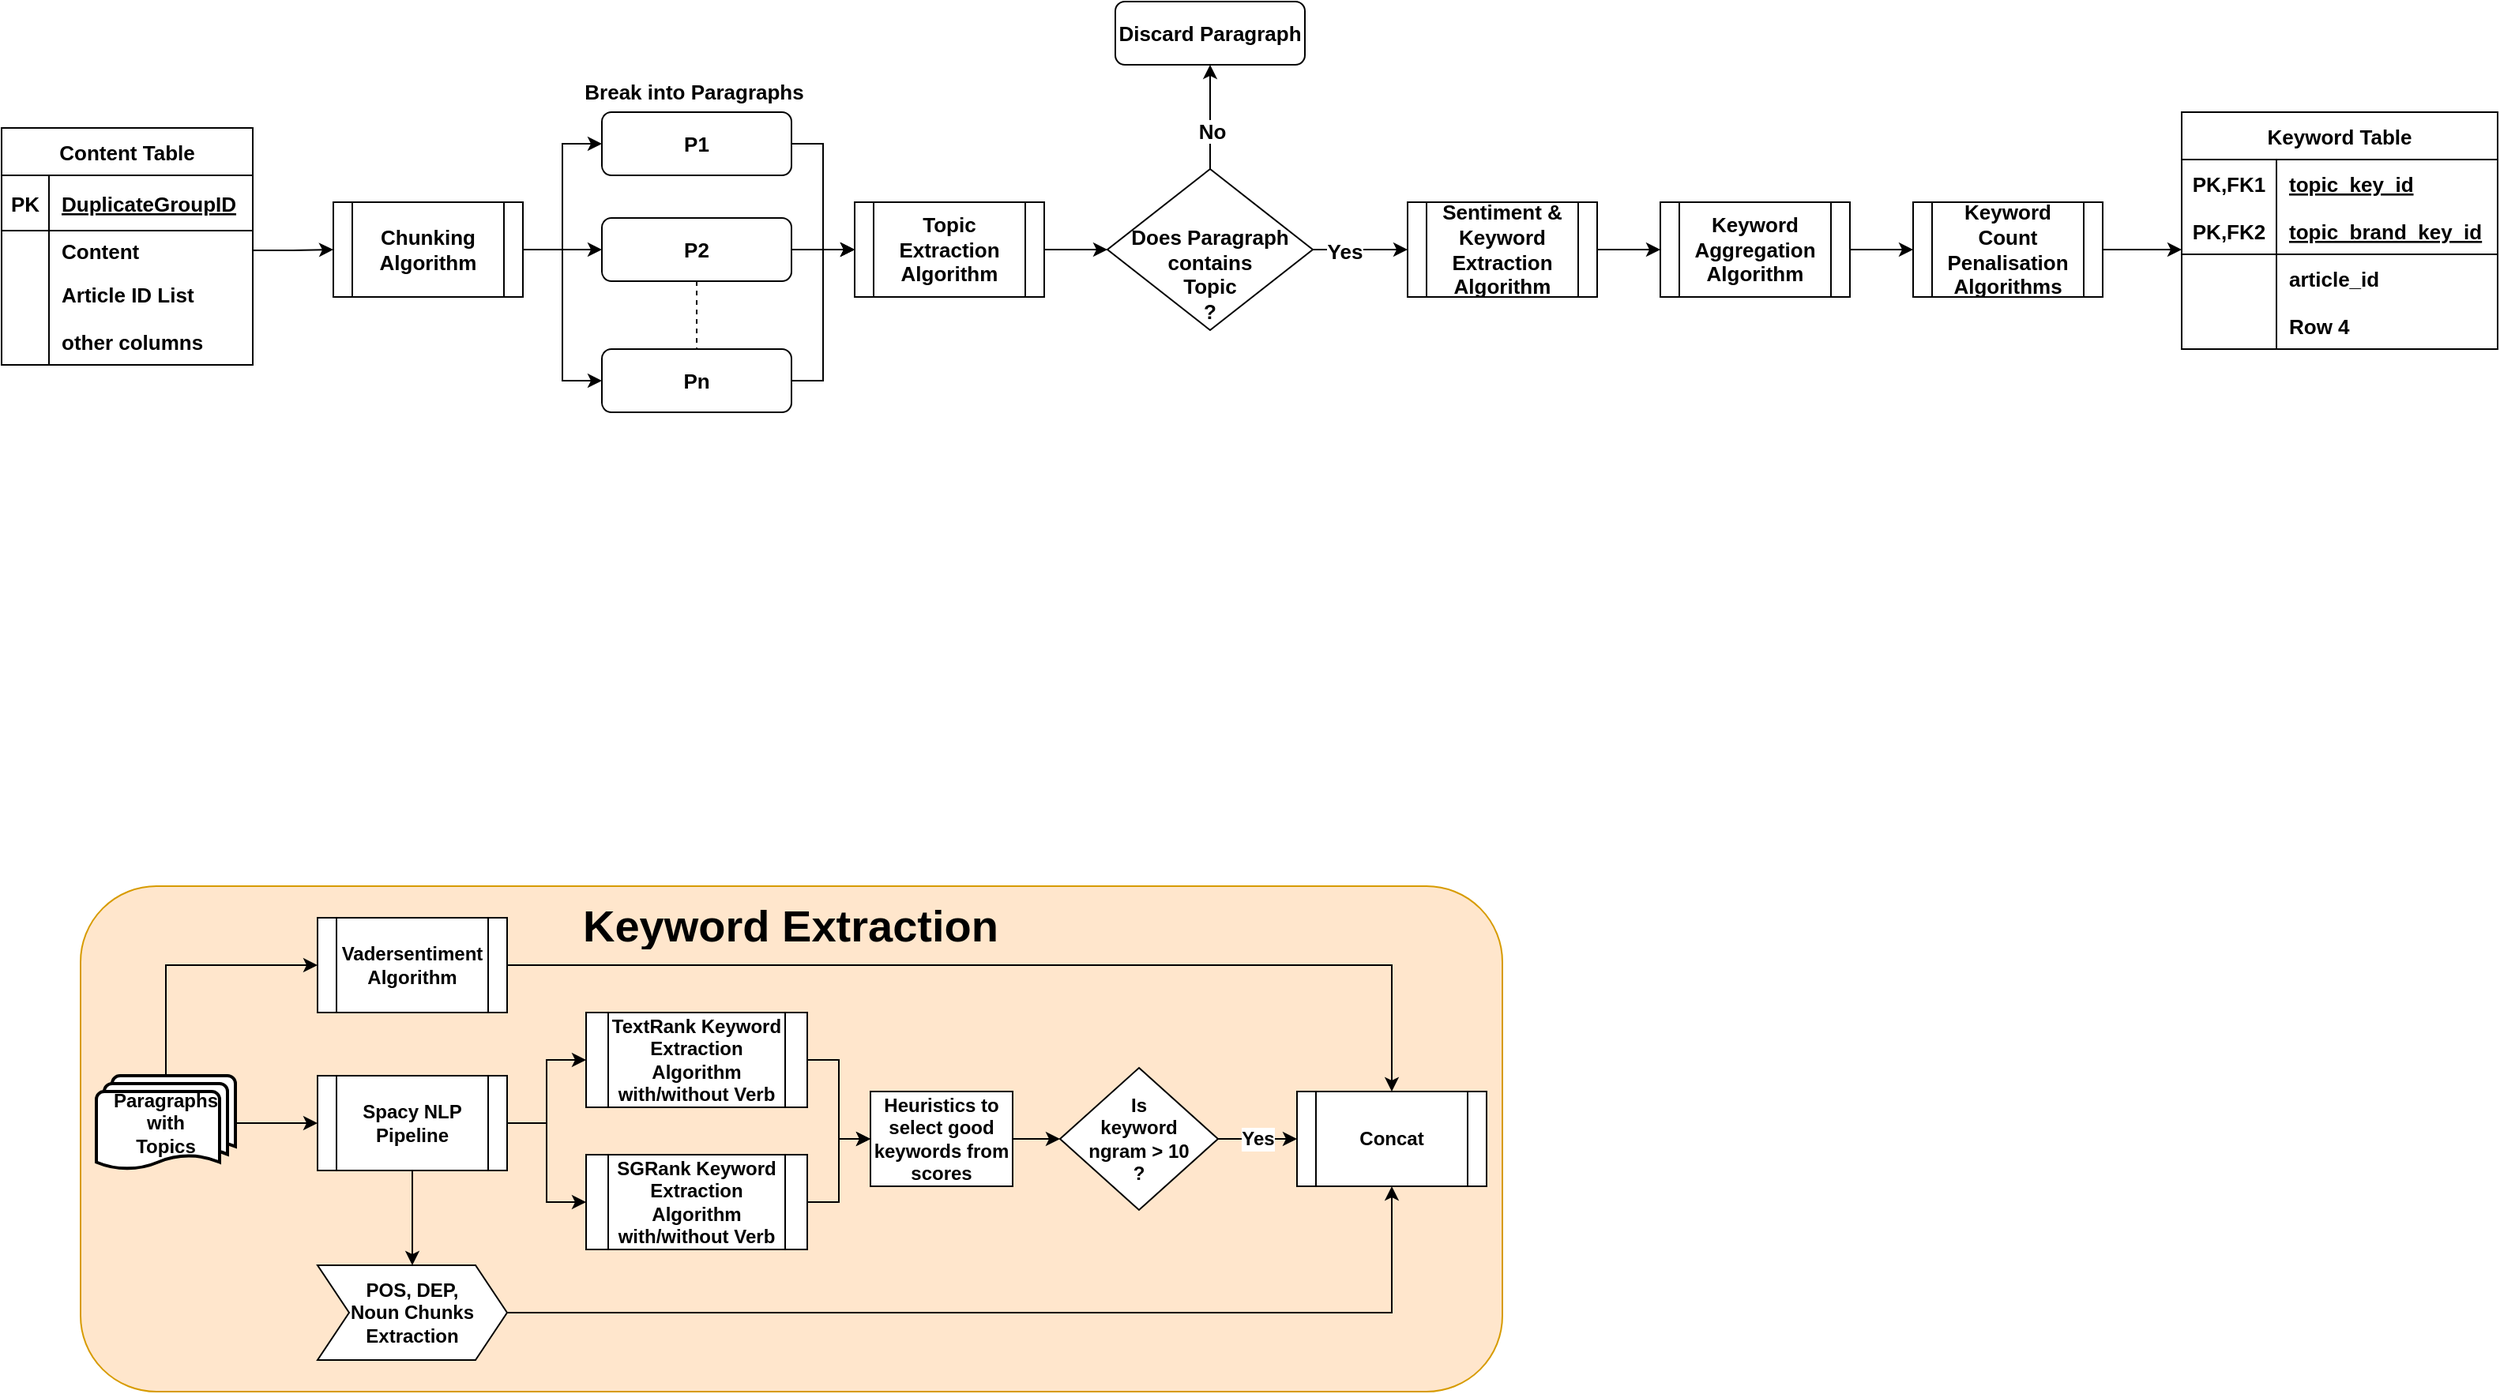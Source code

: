 <mxfile version="19.0.0" type="github">
  <diagram id="e7zzN5IPQSMmDOYIE2wS" name="Page-1">
    <mxGraphModel dx="2645" dy="1195" grid="1" gridSize="10" guides="1" tooltips="1" connect="1" arrows="1" fold="1" page="1" pageScale="1" pageWidth="850" pageHeight="1100" math="0" shadow="0">
      <root>
        <mxCell id="0" />
        <mxCell id="1" parent="0" />
        <mxCell id="L4XkyH18cuY4Jyip78m7-1" value="Content Table" style="shape=table;startSize=30;container=1;collapsible=1;childLayout=tableLayout;fixedRows=1;rowLines=0;fontStyle=1;align=center;resizeLast=1;fontSize=13;" vertex="1" parent="1">
          <mxGeometry x="-790" y="420" width="159" height="150" as="geometry" />
        </mxCell>
        <mxCell id="L4XkyH18cuY4Jyip78m7-2" value="" style="shape=tableRow;horizontal=0;startSize=0;swimlaneHead=0;swimlaneBody=0;fillColor=none;collapsible=0;dropTarget=0;points=[[0,0.5],[1,0.5]];portConstraint=eastwest;top=0;left=0;right=0;bottom=1;fontSize=13;fontStyle=1" vertex="1" parent="L4XkyH18cuY4Jyip78m7-1">
          <mxGeometry y="30" width="159" height="35" as="geometry" />
        </mxCell>
        <mxCell id="L4XkyH18cuY4Jyip78m7-3" value="PK" style="shape=partialRectangle;connectable=0;fillColor=none;top=0;left=0;bottom=0;right=0;fontStyle=1;overflow=hidden;fontSize=13;" vertex="1" parent="L4XkyH18cuY4Jyip78m7-2">
          <mxGeometry width="30" height="35" as="geometry">
            <mxRectangle width="30" height="35" as="alternateBounds" />
          </mxGeometry>
        </mxCell>
        <mxCell id="L4XkyH18cuY4Jyip78m7-4" value="DuplicateGroupID" style="shape=partialRectangle;connectable=0;fillColor=none;top=0;left=0;bottom=0;right=0;align=left;spacingLeft=6;fontStyle=5;overflow=hidden;fontSize=13;" vertex="1" parent="L4XkyH18cuY4Jyip78m7-2">
          <mxGeometry x="30" width="129" height="35" as="geometry">
            <mxRectangle width="129" height="35" as="alternateBounds" />
          </mxGeometry>
        </mxCell>
        <mxCell id="L4XkyH18cuY4Jyip78m7-5" value="" style="shape=tableRow;horizontal=0;startSize=0;swimlaneHead=0;swimlaneBody=0;fillColor=none;collapsible=0;dropTarget=0;points=[[0,0.5],[1,0.5]];portConstraint=eastwest;top=0;left=0;right=0;bottom=0;fontSize=13;fontStyle=1" vertex="1" parent="L4XkyH18cuY4Jyip78m7-1">
          <mxGeometry y="65" width="159" height="25" as="geometry" />
        </mxCell>
        <mxCell id="L4XkyH18cuY4Jyip78m7-6" value="" style="shape=partialRectangle;connectable=0;fillColor=none;top=0;left=0;bottom=0;right=0;editable=1;overflow=hidden;fontSize=13;fontStyle=1" vertex="1" parent="L4XkyH18cuY4Jyip78m7-5">
          <mxGeometry width="30" height="25" as="geometry">
            <mxRectangle width="30" height="25" as="alternateBounds" />
          </mxGeometry>
        </mxCell>
        <mxCell id="L4XkyH18cuY4Jyip78m7-7" value="Content " style="shape=partialRectangle;connectable=0;fillColor=none;top=0;left=0;bottom=0;right=0;align=left;spacingLeft=6;overflow=hidden;fontSize=13;fontStyle=1" vertex="1" parent="L4XkyH18cuY4Jyip78m7-5">
          <mxGeometry x="30" width="129" height="25" as="geometry">
            <mxRectangle width="129" height="25" as="alternateBounds" />
          </mxGeometry>
        </mxCell>
        <mxCell id="L4XkyH18cuY4Jyip78m7-8" value="" style="shape=tableRow;horizontal=0;startSize=0;swimlaneHead=0;swimlaneBody=0;fillColor=none;collapsible=0;dropTarget=0;points=[[0,0.5],[1,0.5]];portConstraint=eastwest;top=0;left=0;right=0;bottom=0;fontSize=13;fontStyle=1" vertex="1" parent="L4XkyH18cuY4Jyip78m7-1">
          <mxGeometry y="90" width="159" height="30" as="geometry" />
        </mxCell>
        <mxCell id="L4XkyH18cuY4Jyip78m7-9" value="" style="shape=partialRectangle;connectable=0;fillColor=none;top=0;left=0;bottom=0;right=0;editable=1;overflow=hidden;fontSize=13;fontStyle=1" vertex="1" parent="L4XkyH18cuY4Jyip78m7-8">
          <mxGeometry width="30" height="30" as="geometry">
            <mxRectangle width="30" height="30" as="alternateBounds" />
          </mxGeometry>
        </mxCell>
        <mxCell id="L4XkyH18cuY4Jyip78m7-10" value="Article ID List" style="shape=partialRectangle;connectable=0;fillColor=none;top=0;left=0;bottom=0;right=0;align=left;spacingLeft=6;overflow=hidden;fontSize=13;fontStyle=1" vertex="1" parent="L4XkyH18cuY4Jyip78m7-8">
          <mxGeometry x="30" width="129" height="30" as="geometry">
            <mxRectangle width="129" height="30" as="alternateBounds" />
          </mxGeometry>
        </mxCell>
        <mxCell id="L4XkyH18cuY4Jyip78m7-11" value="" style="shape=tableRow;horizontal=0;startSize=0;swimlaneHead=0;swimlaneBody=0;fillColor=none;collapsible=0;dropTarget=0;points=[[0,0.5],[1,0.5]];portConstraint=eastwest;top=0;left=0;right=0;bottom=0;fontSize=13;fontStyle=1" vertex="1" parent="L4XkyH18cuY4Jyip78m7-1">
          <mxGeometry y="120" width="159" height="30" as="geometry" />
        </mxCell>
        <mxCell id="L4XkyH18cuY4Jyip78m7-12" value="" style="shape=partialRectangle;connectable=0;fillColor=none;top=0;left=0;bottom=0;right=0;editable=1;overflow=hidden;fontSize=13;fontStyle=1" vertex="1" parent="L4XkyH18cuY4Jyip78m7-11">
          <mxGeometry width="30" height="30" as="geometry">
            <mxRectangle width="30" height="30" as="alternateBounds" />
          </mxGeometry>
        </mxCell>
        <mxCell id="L4XkyH18cuY4Jyip78m7-13" value="other columns" style="shape=partialRectangle;connectable=0;fillColor=none;top=0;left=0;bottom=0;right=0;align=left;spacingLeft=6;overflow=hidden;fontSize=13;fontStyle=1" vertex="1" parent="L4XkyH18cuY4Jyip78m7-11">
          <mxGeometry x="30" width="129" height="30" as="geometry">
            <mxRectangle width="129" height="30" as="alternateBounds" />
          </mxGeometry>
        </mxCell>
        <mxCell id="L4XkyH18cuY4Jyip78m7-14" style="edgeStyle=orthogonalEdgeStyle;rounded=0;orthogonalLoop=1;jettySize=auto;html=1;exitX=1;exitY=0.5;exitDx=0;exitDy=0;fontSize=13;fontStyle=1" edge="1" parent="L4XkyH18cuY4Jyip78m7-1" source="L4XkyH18cuY4Jyip78m7-2" target="L4XkyH18cuY4Jyip78m7-2">
          <mxGeometry relative="1" as="geometry" />
        </mxCell>
        <mxCell id="L4XkyH18cuY4Jyip78m7-23" style="edgeStyle=orthogonalEdgeStyle;rounded=0;orthogonalLoop=1;jettySize=auto;html=1;exitX=1;exitY=0.5;exitDx=0;exitDy=0;fontStyle=1;fontSize=13;" edge="1" parent="1" source="L4XkyH18cuY4Jyip78m7-15" target="L4XkyH18cuY4Jyip78m7-20">
          <mxGeometry relative="1" as="geometry" />
        </mxCell>
        <mxCell id="L4XkyH18cuY4Jyip78m7-32" style="edgeStyle=orthogonalEdgeStyle;rounded=0;orthogonalLoop=1;jettySize=auto;html=1;exitX=1;exitY=0.5;exitDx=0;exitDy=0;entryX=0;entryY=0.5;entryDx=0;entryDy=0;endArrow=classic;endFill=1;fontStyle=1;fontSize=13;" edge="1" parent="1" source="L4XkyH18cuY4Jyip78m7-15" target="L4XkyH18cuY4Jyip78m7-19">
          <mxGeometry relative="1" as="geometry" />
        </mxCell>
        <mxCell id="L4XkyH18cuY4Jyip78m7-33" style="edgeStyle=orthogonalEdgeStyle;rounded=0;orthogonalLoop=1;jettySize=auto;html=1;exitX=1;exitY=0.5;exitDx=0;exitDy=0;entryX=0;entryY=0.5;entryDx=0;entryDy=0;endArrow=classic;endFill=1;fontStyle=1;fontSize=13;" edge="1" parent="1" source="L4XkyH18cuY4Jyip78m7-15" target="L4XkyH18cuY4Jyip78m7-21">
          <mxGeometry relative="1" as="geometry" />
        </mxCell>
        <mxCell id="L4XkyH18cuY4Jyip78m7-15" value="Chunking Algorithm" style="shape=process;whiteSpace=wrap;html=1;backgroundOutline=1;fontStyle=1;fontSize=13;" vertex="1" parent="1">
          <mxGeometry x="-580" y="467" width="120" height="60" as="geometry" />
        </mxCell>
        <mxCell id="L4XkyH18cuY4Jyip78m7-18" style="edgeStyle=orthogonalEdgeStyle;rounded=0;orthogonalLoop=1;jettySize=auto;html=1;exitX=1;exitY=0.5;exitDx=0;exitDy=0;fontStyle=1;fontSize=13;" edge="1" parent="1" source="L4XkyH18cuY4Jyip78m7-5" target="L4XkyH18cuY4Jyip78m7-15">
          <mxGeometry relative="1" as="geometry" />
        </mxCell>
        <mxCell id="L4XkyH18cuY4Jyip78m7-26" style="edgeStyle=orthogonalEdgeStyle;rounded=0;orthogonalLoop=1;jettySize=auto;html=1;exitX=1;exitY=0.5;exitDx=0;exitDy=0;entryX=0;entryY=0.5;entryDx=0;entryDy=0;endArrow=classic;endFill=1;fontStyle=1;fontSize=13;" edge="1" parent="1" source="L4XkyH18cuY4Jyip78m7-19" target="L4XkyH18cuY4Jyip78m7-25">
          <mxGeometry relative="1" as="geometry" />
        </mxCell>
        <mxCell id="L4XkyH18cuY4Jyip78m7-19" value="P1" style="rounded=1;whiteSpace=wrap;html=1;fontStyle=1;fontSize=13;" vertex="1" parent="1">
          <mxGeometry x="-410" y="410" width="120" height="40" as="geometry" />
        </mxCell>
        <mxCell id="L4XkyH18cuY4Jyip78m7-24" style="edgeStyle=orthogonalEdgeStyle;rounded=0;orthogonalLoop=1;jettySize=auto;html=1;exitX=0.5;exitY=1;exitDx=0;exitDy=0;entryX=0.5;entryY=0;entryDx=0;entryDy=0;dashed=1;endArrow=none;endFill=0;fontStyle=1;fontSize=13;" edge="1" parent="1" source="L4XkyH18cuY4Jyip78m7-20" target="L4XkyH18cuY4Jyip78m7-21">
          <mxGeometry relative="1" as="geometry" />
        </mxCell>
        <mxCell id="L4XkyH18cuY4Jyip78m7-27" style="edgeStyle=orthogonalEdgeStyle;rounded=0;orthogonalLoop=1;jettySize=auto;html=1;exitX=1;exitY=0.5;exitDx=0;exitDy=0;entryX=0;entryY=0.5;entryDx=0;entryDy=0;endArrow=classic;endFill=1;fontStyle=1;fontSize=13;" edge="1" parent="1" source="L4XkyH18cuY4Jyip78m7-20" target="L4XkyH18cuY4Jyip78m7-25">
          <mxGeometry relative="1" as="geometry" />
        </mxCell>
        <mxCell id="L4XkyH18cuY4Jyip78m7-20" value="P2" style="rounded=1;whiteSpace=wrap;html=1;fontStyle=1;fontSize=13;" vertex="1" parent="1">
          <mxGeometry x="-410" y="477" width="120" height="40" as="geometry" />
        </mxCell>
        <mxCell id="L4XkyH18cuY4Jyip78m7-28" style="edgeStyle=orthogonalEdgeStyle;rounded=0;orthogonalLoop=1;jettySize=auto;html=1;exitX=1;exitY=0.5;exitDx=0;exitDy=0;entryX=0;entryY=0.5;entryDx=0;entryDy=0;endArrow=classic;endFill=1;fontStyle=1;fontSize=13;" edge="1" parent="1" source="L4XkyH18cuY4Jyip78m7-21" target="L4XkyH18cuY4Jyip78m7-25">
          <mxGeometry relative="1" as="geometry" />
        </mxCell>
        <mxCell id="L4XkyH18cuY4Jyip78m7-21" value="Pn" style="rounded=1;whiteSpace=wrap;html=1;fontStyle=1;fontSize=13;" vertex="1" parent="1">
          <mxGeometry x="-410" y="560" width="120" height="40" as="geometry" />
        </mxCell>
        <mxCell id="L4XkyH18cuY4Jyip78m7-22" value="&lt;font style=&quot;font-size: 13px;&quot;&gt;Break into Paragraphs&lt;/font&gt;" style="edgeLabel;html=1;align=center;verticalAlign=middle;resizable=0;points=[];fontStyle=1;fontSize=13;" vertex="1" connectable="0" parent="1">
          <mxGeometry x="-350" y="370" as="geometry">
            <mxPoint x="-2" y="27" as="offset" />
          </mxGeometry>
        </mxCell>
        <mxCell id="L4XkyH18cuY4Jyip78m7-31" style="edgeStyle=orthogonalEdgeStyle;rounded=0;orthogonalLoop=1;jettySize=auto;html=1;exitX=1;exitY=0.5;exitDx=0;exitDy=0;entryX=0;entryY=0.5;entryDx=0;entryDy=0;endArrow=classic;endFill=1;fontStyle=1;fontSize=13;" edge="1" parent="1" source="L4XkyH18cuY4Jyip78m7-25" target="L4XkyH18cuY4Jyip78m7-30">
          <mxGeometry relative="1" as="geometry" />
        </mxCell>
        <mxCell id="L4XkyH18cuY4Jyip78m7-25" value="Topic Extraction Algorithm" style="shape=process;whiteSpace=wrap;html=1;backgroundOutline=1;fontStyle=1;fontSize=13;" vertex="1" parent="1">
          <mxGeometry x="-250" y="467" width="120" height="60" as="geometry" />
        </mxCell>
        <mxCell id="L4XkyH18cuY4Jyip78m7-36" style="edgeStyle=orthogonalEdgeStyle;rounded=0;orthogonalLoop=1;jettySize=auto;html=1;exitX=0.5;exitY=0;exitDx=0;exitDy=0;entryX=0.5;entryY=1;entryDx=0;entryDy=0;endArrow=classic;endFill=1;fontStyle=1;fontSize=13;" edge="1" parent="1" source="L4XkyH18cuY4Jyip78m7-30" target="L4XkyH18cuY4Jyip78m7-35">
          <mxGeometry relative="1" as="geometry" />
        </mxCell>
        <mxCell id="L4XkyH18cuY4Jyip78m7-37" value="No" style="edgeLabel;html=1;align=center;verticalAlign=middle;resizable=0;points=[];fontStyle=1;fontSize=13;" vertex="1" connectable="0" parent="L4XkyH18cuY4Jyip78m7-36">
          <mxGeometry x="-0.273" y="-1" relative="1" as="geometry">
            <mxPoint as="offset" />
          </mxGeometry>
        </mxCell>
        <mxCell id="L4XkyH18cuY4Jyip78m7-39" style="edgeStyle=orthogonalEdgeStyle;rounded=0;orthogonalLoop=1;jettySize=auto;html=1;exitX=1;exitY=0.5;exitDx=0;exitDy=0;entryX=0;entryY=0.5;entryDx=0;entryDy=0;endArrow=classic;endFill=1;fontStyle=1;fontSize=13;" edge="1" parent="1" source="L4XkyH18cuY4Jyip78m7-30" target="L4XkyH18cuY4Jyip78m7-38">
          <mxGeometry relative="1" as="geometry" />
        </mxCell>
        <mxCell id="L4XkyH18cuY4Jyip78m7-56" value="Yes" style="edgeLabel;html=1;align=center;verticalAlign=middle;resizable=0;points=[];fontStyle=1;fontSize=13;" vertex="1" connectable="0" parent="L4XkyH18cuY4Jyip78m7-39">
          <mxGeometry x="-0.333" y="-1" relative="1" as="geometry">
            <mxPoint as="offset" />
          </mxGeometry>
        </mxCell>
        <mxCell id="L4XkyH18cuY4Jyip78m7-30" value="&lt;br style=&quot;font-size: 13px;&quot;&gt;&lt;br style=&quot;font-size: 13px;&quot;&gt;Does Paragraph&lt;br style=&quot;font-size: 13px;&quot;&gt;contains&lt;br style=&quot;font-size: 13px;&quot;&gt;Topic&lt;br style=&quot;font-size: 13px;&quot;&gt;?" style="rhombus;whiteSpace=wrap;html=1;fontStyle=1;fontSize=13;" vertex="1" parent="1">
          <mxGeometry x="-90" y="446" width="130" height="102" as="geometry" />
        </mxCell>
        <mxCell id="L4XkyH18cuY4Jyip78m7-35" value="Discard Paragraph" style="rounded=1;whiteSpace=wrap;html=1;fontStyle=1;fontSize=13;" vertex="1" parent="1">
          <mxGeometry x="-85" y="340" width="120" height="40" as="geometry" />
        </mxCell>
        <mxCell id="L4XkyH18cuY4Jyip78m7-129" style="edgeStyle=orthogonalEdgeStyle;rounded=0;orthogonalLoop=1;jettySize=auto;html=1;exitX=1;exitY=0.5;exitDx=0;exitDy=0;entryX=0;entryY=0.5;entryDx=0;entryDy=0;endArrow=classic;endFill=1;fontStyle=1;fontSize=13;" edge="1" parent="1" source="L4XkyH18cuY4Jyip78m7-38" target="L4XkyH18cuY4Jyip78m7-99">
          <mxGeometry relative="1" as="geometry" />
        </mxCell>
        <mxCell id="L4XkyH18cuY4Jyip78m7-38" value="Sentiment &amp;amp; Keyword Extraction&lt;br style=&quot;font-size: 13px;&quot;&gt;Algorithm" style="shape=process;whiteSpace=wrap;html=1;backgroundOutline=1;fontStyle=1;fontSize=13;" vertex="1" parent="1">
          <mxGeometry x="100" y="467" width="120" height="60" as="geometry" />
        </mxCell>
        <mxCell id="L4XkyH18cuY4Jyip78m7-54" value="" style="rounded=1;whiteSpace=wrap;html=1;fillColor=#ffe6cc;strokeColor=#d79b00;fontStyle=1;fontSize=12;" vertex="1" parent="1">
          <mxGeometry x="-740" y="900" width="900" height="320" as="geometry" />
        </mxCell>
        <mxCell id="L4XkyH18cuY4Jyip78m7-65" style="edgeStyle=orthogonalEdgeStyle;rounded=0;orthogonalLoop=1;jettySize=auto;html=1;exitX=0.5;exitY=0;exitDx=0;exitDy=0;exitPerimeter=0;entryX=0;entryY=0.5;entryDx=0;entryDy=0;endArrow=classic;endFill=1;fontStyle=1;fontSize=12;" edge="1" parent="1" source="L4XkyH18cuY4Jyip78m7-57" target="L4XkyH18cuY4Jyip78m7-64">
          <mxGeometry relative="1" as="geometry" />
        </mxCell>
        <mxCell id="L4XkyH18cuY4Jyip78m7-78" style="edgeStyle=orthogonalEdgeStyle;rounded=0;orthogonalLoop=1;jettySize=auto;html=1;exitX=1;exitY=0.5;exitDx=0;exitDy=0;exitPerimeter=0;endArrow=classic;endFill=1;fontStyle=1;fontSize=12;" edge="1" parent="1" source="L4XkyH18cuY4Jyip78m7-57" target="L4XkyH18cuY4Jyip78m7-66">
          <mxGeometry relative="1" as="geometry" />
        </mxCell>
        <mxCell id="L4XkyH18cuY4Jyip78m7-57" value="Paragraphs with&lt;br style=&quot;font-size: 12px;&quot;&gt;Topics" style="strokeWidth=2;html=1;shape=mxgraph.flowchart.multi-document;whiteSpace=wrap;fontStyle=1;fontSize=12;" vertex="1" parent="1">
          <mxGeometry x="-730" y="1020" width="88" height="60" as="geometry" />
        </mxCell>
        <mxCell id="L4XkyH18cuY4Jyip78m7-109" style="edgeStyle=orthogonalEdgeStyle;rounded=0;orthogonalLoop=1;jettySize=auto;html=1;exitX=1;exitY=0.5;exitDx=0;exitDy=0;entryX=0.5;entryY=0;entryDx=0;entryDy=0;endArrow=classic;endFill=1;fontStyle=1;fontSize=12;" edge="1" parent="1" source="L4XkyH18cuY4Jyip78m7-64" target="L4XkyH18cuY4Jyip78m7-105">
          <mxGeometry relative="1" as="geometry" />
        </mxCell>
        <mxCell id="L4XkyH18cuY4Jyip78m7-64" value="&lt;span style=&quot;font-size: 12px;&quot;&gt;Vadersentiment&lt;/span&gt;&lt;br style=&quot;font-size: 12px;&quot;&gt;&lt;span style=&quot;font-size: 12px;&quot;&gt;Algorithm&lt;/span&gt;" style="shape=process;whiteSpace=wrap;html=1;backgroundOutline=1;fontStyle=1;fontSize=12;" vertex="1" parent="1">
          <mxGeometry x="-590" y="920" width="120" height="60" as="geometry" />
        </mxCell>
        <mxCell id="L4XkyH18cuY4Jyip78m7-79" style="edgeStyle=orthogonalEdgeStyle;rounded=0;orthogonalLoop=1;jettySize=auto;html=1;exitX=1;exitY=0.5;exitDx=0;exitDy=0;entryX=0;entryY=0.5;entryDx=0;entryDy=0;endArrow=classic;endFill=1;fontStyle=1;fontSize=12;" edge="1" parent="1" source="L4XkyH18cuY4Jyip78m7-66" target="L4XkyH18cuY4Jyip78m7-69">
          <mxGeometry relative="1" as="geometry" />
        </mxCell>
        <mxCell id="L4XkyH18cuY4Jyip78m7-81" style="edgeStyle=orthogonalEdgeStyle;rounded=0;orthogonalLoop=1;jettySize=auto;html=1;exitX=1;exitY=0.5;exitDx=0;exitDy=0;endArrow=classic;endFill=1;fontStyle=1;fontSize=12;" edge="1" parent="1" source="L4XkyH18cuY4Jyip78m7-66" target="L4XkyH18cuY4Jyip78m7-80">
          <mxGeometry relative="1" as="geometry" />
        </mxCell>
        <mxCell id="L4XkyH18cuY4Jyip78m7-85" style="edgeStyle=orthogonalEdgeStyle;rounded=0;orthogonalLoop=1;jettySize=auto;html=1;exitX=0.5;exitY=1;exitDx=0;exitDy=0;entryX=0.5;entryY=0;entryDx=0;entryDy=0;endArrow=classic;endFill=1;fontStyle=1;fontSize=12;" edge="1" parent="1" source="L4XkyH18cuY4Jyip78m7-66" target="L4XkyH18cuY4Jyip78m7-74">
          <mxGeometry relative="1" as="geometry" />
        </mxCell>
        <mxCell id="L4XkyH18cuY4Jyip78m7-66" value="Spacy NLP&lt;br style=&quot;font-size: 12px;&quot;&gt;Pipeline" style="shape=process;whiteSpace=wrap;html=1;backgroundOutline=1;fontStyle=1;fontSize=12;" vertex="1" parent="1">
          <mxGeometry x="-590" y="1020" width="120" height="60" as="geometry" />
        </mxCell>
        <mxCell id="L4XkyH18cuY4Jyip78m7-84" style="edgeStyle=orthogonalEdgeStyle;rounded=0;orthogonalLoop=1;jettySize=auto;html=1;exitX=1;exitY=0.5;exitDx=0;exitDy=0;endArrow=classic;endFill=1;fontStyle=1;fontSize=12;" edge="1" parent="1" source="L4XkyH18cuY4Jyip78m7-69" target="L4XkyH18cuY4Jyip78m7-82">
          <mxGeometry relative="1" as="geometry" />
        </mxCell>
        <mxCell id="L4XkyH18cuY4Jyip78m7-69" value="TextRank Keyword Extraction Algorithm&lt;br style=&quot;font-size: 12px;&quot;&gt;with/without Verb" style="shape=process;whiteSpace=wrap;html=1;backgroundOutline=1;fontStyle=1;fontSize=12;" vertex="1" parent="1">
          <mxGeometry x="-420" y="980" width="140" height="60" as="geometry" />
        </mxCell>
        <mxCell id="L4XkyH18cuY4Jyip78m7-108" style="edgeStyle=orthogonalEdgeStyle;rounded=0;orthogonalLoop=1;jettySize=auto;html=1;exitX=1;exitY=0.5;exitDx=0;exitDy=0;entryX=0.5;entryY=1;entryDx=0;entryDy=0;endArrow=classic;endFill=1;fontStyle=1;fontSize=12;" edge="1" parent="1" source="L4XkyH18cuY4Jyip78m7-74" target="L4XkyH18cuY4Jyip78m7-105">
          <mxGeometry relative="1" as="geometry" />
        </mxCell>
        <mxCell id="L4XkyH18cuY4Jyip78m7-74" value="POS, DEP, &lt;br style=&quot;font-size: 12px;&quot;&gt;Noun Chunks&lt;br style=&quot;font-size: 12px;&quot;&gt;Extraction" style="shape=step;perimeter=stepPerimeter;whiteSpace=wrap;html=1;fixedSize=1;fontStyle=1;fontSize=12;" vertex="1" parent="1">
          <mxGeometry x="-590" y="1140" width="120" height="60" as="geometry" />
        </mxCell>
        <mxCell id="L4XkyH18cuY4Jyip78m7-83" style="edgeStyle=orthogonalEdgeStyle;rounded=0;orthogonalLoop=1;jettySize=auto;html=1;exitX=1;exitY=0.5;exitDx=0;exitDy=0;entryX=0;entryY=0.5;entryDx=0;entryDy=0;endArrow=classic;endFill=1;fontStyle=1;fontSize=12;" edge="1" parent="1" source="L4XkyH18cuY4Jyip78m7-80" target="L4XkyH18cuY4Jyip78m7-82">
          <mxGeometry relative="1" as="geometry" />
        </mxCell>
        <mxCell id="L4XkyH18cuY4Jyip78m7-80" value="&lt;span style=&quot;font-size: 12px;&quot;&gt;SGRank Keyword Extraction Algorithm&lt;/span&gt;&lt;br style=&quot;font-size: 12px;&quot;&gt;&lt;span style=&quot;font-size: 12px;&quot;&gt;with/without Verb&lt;/span&gt;" style="shape=process;whiteSpace=wrap;html=1;backgroundOutline=1;fontStyle=1;fontSize=12;" vertex="1" parent="1">
          <mxGeometry x="-420" y="1070" width="140" height="60" as="geometry" />
        </mxCell>
        <mxCell id="L4XkyH18cuY4Jyip78m7-102" style="edgeStyle=orthogonalEdgeStyle;rounded=0;orthogonalLoop=1;jettySize=auto;html=1;exitX=1;exitY=0.5;exitDx=0;exitDy=0;entryX=0;entryY=0.5;entryDx=0;entryDy=0;endArrow=classic;endFill=1;fontStyle=1;fontSize=12;" edge="1" parent="1" source="L4XkyH18cuY4Jyip78m7-82" target="L4XkyH18cuY4Jyip78m7-101">
          <mxGeometry relative="1" as="geometry" />
        </mxCell>
        <mxCell id="L4XkyH18cuY4Jyip78m7-82" value="Heuristics to select good keywords from scores" style="whiteSpace=wrap;html=1;fontStyle=1;fontSize=12;" vertex="1" parent="1">
          <mxGeometry x="-240" y="1030" width="90" height="60" as="geometry" />
        </mxCell>
        <mxCell id="L4XkyH18cuY4Jyip78m7-128" style="edgeStyle=orthogonalEdgeStyle;rounded=0;orthogonalLoop=1;jettySize=auto;html=1;exitX=1;exitY=0.5;exitDx=0;exitDy=0;entryX=0;entryY=0.5;entryDx=0;entryDy=0;endArrow=classic;endFill=1;fontStyle=1;fontSize=13;" edge="1" parent="1" source="L4XkyH18cuY4Jyip78m7-99" target="L4XkyH18cuY4Jyip78m7-127">
          <mxGeometry relative="1" as="geometry" />
        </mxCell>
        <mxCell id="L4XkyH18cuY4Jyip78m7-99" value="Keyword Aggregation Algorithm" style="shape=process;whiteSpace=wrap;html=1;backgroundOutline=1;fontStyle=1;fontSize=13;" vertex="1" parent="1">
          <mxGeometry x="260" y="467" width="120" height="60" as="geometry" />
        </mxCell>
        <mxCell id="L4XkyH18cuY4Jyip78m7-106" style="edgeStyle=orthogonalEdgeStyle;rounded=0;orthogonalLoop=1;jettySize=auto;html=1;exitX=1;exitY=0.5;exitDx=0;exitDy=0;entryX=0;entryY=0.5;entryDx=0;entryDy=0;endArrow=classic;endFill=1;fontStyle=1;fontSize=12;" edge="1" parent="1" source="L4XkyH18cuY4Jyip78m7-101" target="L4XkyH18cuY4Jyip78m7-105">
          <mxGeometry relative="1" as="geometry" />
        </mxCell>
        <mxCell id="L4XkyH18cuY4Jyip78m7-107" value="Yes" style="edgeLabel;html=1;align=center;verticalAlign=middle;resizable=0;points=[];fontStyle=1;fontSize=12;" vertex="1" connectable="0" parent="L4XkyH18cuY4Jyip78m7-106">
          <mxGeometry relative="1" as="geometry">
            <mxPoint as="offset" />
          </mxGeometry>
        </mxCell>
        <mxCell id="L4XkyH18cuY4Jyip78m7-101" value="Is &lt;br&gt;keyword&lt;br style=&quot;font-size: 12px;&quot;&gt;ngram &amp;gt; 10&lt;br&gt;?" style="rhombus;whiteSpace=wrap;html=1;fontStyle=1;fontSize=12;" vertex="1" parent="1">
          <mxGeometry x="-120" y="1015" width="100" height="90" as="geometry" />
        </mxCell>
        <mxCell id="L4XkyH18cuY4Jyip78m7-105" value="Concat" style="shape=process;whiteSpace=wrap;html=1;backgroundOutline=1;fontStyle=1;fontSize=12;" vertex="1" parent="1">
          <mxGeometry x="30" y="1030" width="120" height="60" as="geometry" />
        </mxCell>
        <mxCell id="L4XkyH18cuY4Jyip78m7-111" value="&lt;h1 style=&quot;font-size: 28px;&quot;&gt;Keyword Extraction&lt;/h1&gt;" style="text;html=1;strokeColor=none;fillColor=none;spacing=5;spacingTop=-20;whiteSpace=wrap;overflow=hidden;rounded=0;fontStyle=1;fontSize=28;" vertex="1" parent="1">
          <mxGeometry x="-427.5" y="900" width="275" height="40" as="geometry" />
        </mxCell>
        <mxCell id="L4XkyH18cuY4Jyip78m7-113" value="Keyword Table" style="shape=table;startSize=30;container=1;collapsible=1;childLayout=tableLayout;fixedRows=1;rowLines=0;fontStyle=1;align=center;resizeLast=1;fontSize=13;" vertex="1" parent="1">
          <mxGeometry x="590" y="410" width="200" height="150" as="geometry">
            <mxRectangle x="220" y="600" width="120" height="30" as="alternateBounds" />
          </mxGeometry>
        </mxCell>
        <mxCell id="L4XkyH18cuY4Jyip78m7-114" value="" style="shape=tableRow;horizontal=0;startSize=0;swimlaneHead=0;swimlaneBody=0;fillColor=none;collapsible=0;dropTarget=0;points=[[0,0.5],[1,0.5]];portConstraint=eastwest;top=0;left=0;right=0;bottom=0;fontStyle=1;fontSize=13;" vertex="1" parent="L4XkyH18cuY4Jyip78m7-113">
          <mxGeometry y="30" width="200" height="30" as="geometry" />
        </mxCell>
        <mxCell id="L4XkyH18cuY4Jyip78m7-115" value="PK,FK1" style="shape=partialRectangle;connectable=0;fillColor=none;top=0;left=0;bottom=0;right=0;fontStyle=1;overflow=hidden;fontSize=13;" vertex="1" parent="L4XkyH18cuY4Jyip78m7-114">
          <mxGeometry width="60" height="30" as="geometry">
            <mxRectangle width="60" height="30" as="alternateBounds" />
          </mxGeometry>
        </mxCell>
        <mxCell id="L4XkyH18cuY4Jyip78m7-116" value="topic_key_id" style="shape=partialRectangle;connectable=0;fillColor=none;top=0;left=0;bottom=0;right=0;align=left;spacingLeft=6;fontStyle=5;overflow=hidden;fontSize=13;" vertex="1" parent="L4XkyH18cuY4Jyip78m7-114">
          <mxGeometry x="60" width="140" height="30" as="geometry">
            <mxRectangle width="140" height="30" as="alternateBounds" />
          </mxGeometry>
        </mxCell>
        <mxCell id="L4XkyH18cuY4Jyip78m7-117" value="" style="shape=tableRow;horizontal=0;startSize=0;swimlaneHead=0;swimlaneBody=0;fillColor=none;collapsible=0;dropTarget=0;points=[[0,0.5],[1,0.5]];portConstraint=eastwest;top=0;left=0;right=0;bottom=1;fontStyle=1;fontSize=13;" vertex="1" parent="L4XkyH18cuY4Jyip78m7-113">
          <mxGeometry y="60" width="200" height="30" as="geometry" />
        </mxCell>
        <mxCell id="L4XkyH18cuY4Jyip78m7-118" value="PK,FK2" style="shape=partialRectangle;connectable=0;fillColor=none;top=0;left=0;bottom=0;right=0;fontStyle=1;overflow=hidden;fontSize=13;" vertex="1" parent="L4XkyH18cuY4Jyip78m7-117">
          <mxGeometry width="60" height="30" as="geometry">
            <mxRectangle width="60" height="30" as="alternateBounds" />
          </mxGeometry>
        </mxCell>
        <mxCell id="L4XkyH18cuY4Jyip78m7-119" value="topic_brand_key_id" style="shape=partialRectangle;connectable=0;fillColor=none;top=0;left=0;bottom=0;right=0;align=left;spacingLeft=6;fontStyle=5;overflow=hidden;fontSize=13;" vertex="1" parent="L4XkyH18cuY4Jyip78m7-117">
          <mxGeometry x="60" width="140" height="30" as="geometry">
            <mxRectangle width="140" height="30" as="alternateBounds" />
          </mxGeometry>
        </mxCell>
        <mxCell id="L4XkyH18cuY4Jyip78m7-120" value="" style="shape=tableRow;horizontal=0;startSize=0;swimlaneHead=0;swimlaneBody=0;fillColor=none;collapsible=0;dropTarget=0;points=[[0,0.5],[1,0.5]];portConstraint=eastwest;top=0;left=0;right=0;bottom=0;fontStyle=1;fontSize=13;" vertex="1" parent="L4XkyH18cuY4Jyip78m7-113">
          <mxGeometry y="90" width="200" height="30" as="geometry" />
        </mxCell>
        <mxCell id="L4XkyH18cuY4Jyip78m7-121" value="" style="shape=partialRectangle;connectable=0;fillColor=none;top=0;left=0;bottom=0;right=0;editable=1;overflow=hidden;fontStyle=1;fontSize=13;" vertex="1" parent="L4XkyH18cuY4Jyip78m7-120">
          <mxGeometry width="60" height="30" as="geometry">
            <mxRectangle width="60" height="30" as="alternateBounds" />
          </mxGeometry>
        </mxCell>
        <mxCell id="L4XkyH18cuY4Jyip78m7-122" value="article_id" style="shape=partialRectangle;connectable=0;fillColor=none;top=0;left=0;bottom=0;right=0;align=left;spacingLeft=6;overflow=hidden;fontStyle=1;fontSize=13;" vertex="1" parent="L4XkyH18cuY4Jyip78m7-120">
          <mxGeometry x="60" width="140" height="30" as="geometry">
            <mxRectangle width="140" height="30" as="alternateBounds" />
          </mxGeometry>
        </mxCell>
        <mxCell id="L4XkyH18cuY4Jyip78m7-123" value="" style="shape=tableRow;horizontal=0;startSize=0;swimlaneHead=0;swimlaneBody=0;fillColor=none;collapsible=0;dropTarget=0;points=[[0,0.5],[1,0.5]];portConstraint=eastwest;top=0;left=0;right=0;bottom=0;fontStyle=1;fontSize=13;" vertex="1" parent="L4XkyH18cuY4Jyip78m7-113">
          <mxGeometry y="120" width="200" height="30" as="geometry" />
        </mxCell>
        <mxCell id="L4XkyH18cuY4Jyip78m7-124" value="" style="shape=partialRectangle;connectable=0;fillColor=none;top=0;left=0;bottom=0;right=0;editable=1;overflow=hidden;fontStyle=1;fontSize=13;" vertex="1" parent="L4XkyH18cuY4Jyip78m7-123">
          <mxGeometry width="60" height="30" as="geometry">
            <mxRectangle width="60" height="30" as="alternateBounds" />
          </mxGeometry>
        </mxCell>
        <mxCell id="L4XkyH18cuY4Jyip78m7-125" value="Row 4" style="shape=partialRectangle;connectable=0;fillColor=none;top=0;left=0;bottom=0;right=0;align=left;spacingLeft=6;overflow=hidden;fontStyle=1;fontSize=13;" vertex="1" parent="L4XkyH18cuY4Jyip78m7-123">
          <mxGeometry x="60" width="140" height="30" as="geometry">
            <mxRectangle width="140" height="30" as="alternateBounds" />
          </mxGeometry>
        </mxCell>
        <mxCell id="L4XkyH18cuY4Jyip78m7-159" style="edgeStyle=orthogonalEdgeStyle;rounded=0;orthogonalLoop=1;jettySize=auto;html=1;exitX=1;exitY=0.5;exitDx=0;exitDy=0;entryX=0;entryY=0.9;entryDx=0;entryDy=0;entryPerimeter=0;fontSize=28;endArrow=classic;endFill=1;" edge="1" parent="1" source="L4XkyH18cuY4Jyip78m7-127" target="L4XkyH18cuY4Jyip78m7-117">
          <mxGeometry relative="1" as="geometry" />
        </mxCell>
        <mxCell id="L4XkyH18cuY4Jyip78m7-127" value="Keyword Count Penalisation Algorithms" style="shape=process;whiteSpace=wrap;html=1;backgroundOutline=1;fontStyle=1;fontSize=13;" vertex="1" parent="1">
          <mxGeometry x="420" y="467" width="120" height="60" as="geometry" />
        </mxCell>
      </root>
    </mxGraphModel>
  </diagram>
</mxfile>
